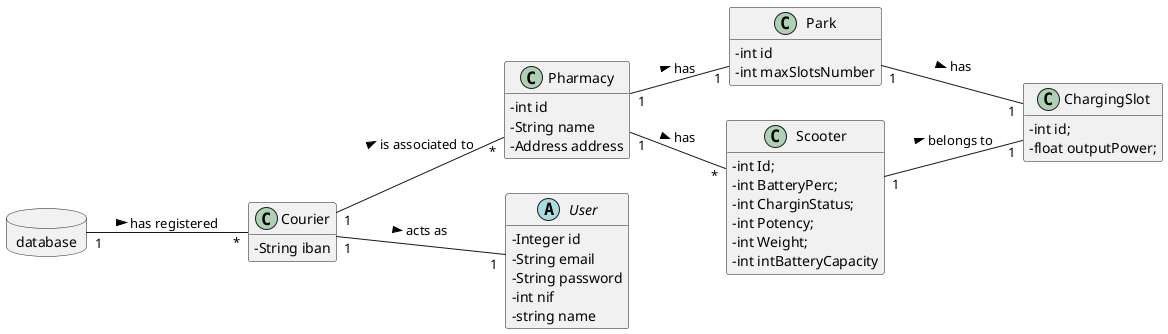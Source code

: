 @startuml
skinparam classAttributeIconSize 0
hide methods
left to right direction

database database {
}

class Pharmacy{
-int id
-String name
-Address address
}

class Park{
-int id
-int maxSlotsNumber
}

class ChargingSlot{
-int id;
-float outputPower;
}

class Courier {
      -String iban
}

abstract User{
  -Integer id
  -String email
  -String password
  -int nif
  -string name
}

class Scooter {
-int Id;
-int BatteryPerc;
-int CharginStatus;
-int Potency;
-int Weight;
-int intBatteryCapacity
}

database "1" -- "*" Courier : has registered >
Courier "1" -- "1" User : acts as >
Courier "1" -- "*" Pharmacy : is associated to >
Pharmacy "1" -- "1" Park : has >
Pharmacy "1" -- "*" Scooter : has >
Park "1" -- "1" ChargingSlot : has >
Scooter "1" -- "1" ChargingSlot : belongs to >
@enduml